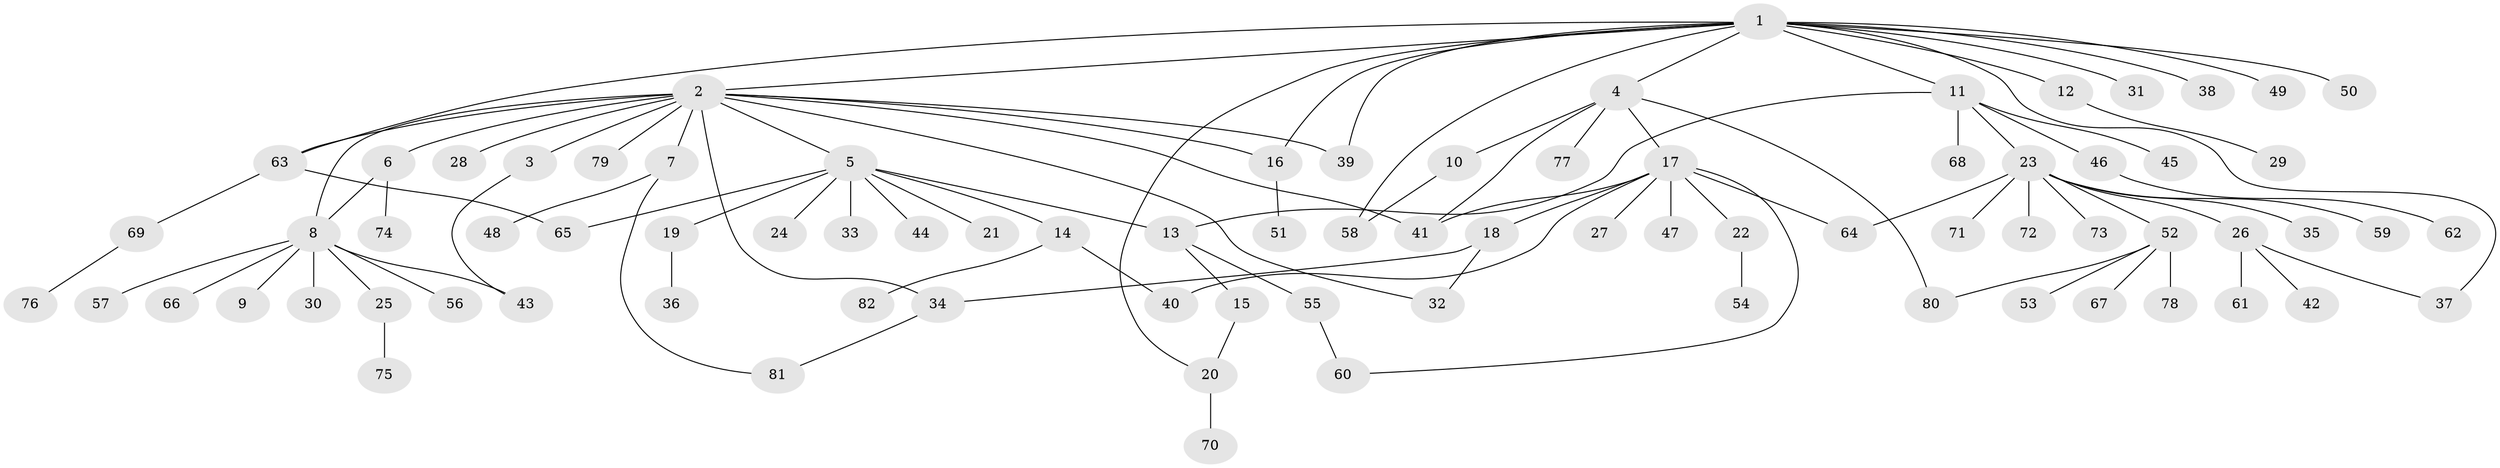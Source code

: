 // coarse degree distribution, {13: 0.03333333333333333, 2: 0.2, 6: 0.016666666666666666, 8: 0.03333333333333333, 7: 0.016666666666666666, 1: 0.5333333333333333, 5: 0.016666666666666666, 4: 0.05, 3: 0.08333333333333333, 9: 0.016666666666666666}
// Generated by graph-tools (version 1.1) at 2025/41/03/06/25 10:41:49]
// undirected, 82 vertices, 100 edges
graph export_dot {
graph [start="1"]
  node [color=gray90,style=filled];
  1;
  2;
  3;
  4;
  5;
  6;
  7;
  8;
  9;
  10;
  11;
  12;
  13;
  14;
  15;
  16;
  17;
  18;
  19;
  20;
  21;
  22;
  23;
  24;
  25;
  26;
  27;
  28;
  29;
  30;
  31;
  32;
  33;
  34;
  35;
  36;
  37;
  38;
  39;
  40;
  41;
  42;
  43;
  44;
  45;
  46;
  47;
  48;
  49;
  50;
  51;
  52;
  53;
  54;
  55;
  56;
  57;
  58;
  59;
  60;
  61;
  62;
  63;
  64;
  65;
  66;
  67;
  68;
  69;
  70;
  71;
  72;
  73;
  74;
  75;
  76;
  77;
  78;
  79;
  80;
  81;
  82;
  1 -- 2;
  1 -- 4;
  1 -- 11;
  1 -- 12;
  1 -- 16;
  1 -- 20;
  1 -- 31;
  1 -- 37;
  1 -- 38;
  1 -- 39;
  1 -- 49;
  1 -- 50;
  1 -- 58;
  1 -- 63;
  2 -- 3;
  2 -- 5;
  2 -- 6;
  2 -- 7;
  2 -- 8;
  2 -- 16;
  2 -- 28;
  2 -- 32;
  2 -- 34;
  2 -- 39;
  2 -- 41;
  2 -- 63;
  2 -- 79;
  3 -- 43;
  4 -- 10;
  4 -- 17;
  4 -- 41;
  4 -- 77;
  4 -- 80;
  5 -- 13;
  5 -- 14;
  5 -- 19;
  5 -- 21;
  5 -- 24;
  5 -- 33;
  5 -- 44;
  5 -- 65;
  6 -- 8;
  6 -- 74;
  7 -- 48;
  7 -- 81;
  8 -- 9;
  8 -- 25;
  8 -- 30;
  8 -- 43;
  8 -- 56;
  8 -- 57;
  8 -- 66;
  10 -- 58;
  11 -- 13;
  11 -- 23;
  11 -- 45;
  11 -- 46;
  11 -- 68;
  12 -- 29;
  13 -- 15;
  13 -- 55;
  14 -- 40;
  14 -- 82;
  15 -- 20;
  16 -- 51;
  17 -- 18;
  17 -- 22;
  17 -- 27;
  17 -- 40;
  17 -- 41;
  17 -- 47;
  17 -- 60;
  17 -- 64;
  18 -- 32;
  18 -- 34;
  19 -- 36;
  20 -- 70;
  22 -- 54;
  23 -- 26;
  23 -- 35;
  23 -- 52;
  23 -- 59;
  23 -- 64;
  23 -- 71;
  23 -- 72;
  23 -- 73;
  25 -- 75;
  26 -- 37;
  26 -- 42;
  26 -- 61;
  34 -- 81;
  46 -- 62;
  52 -- 53;
  52 -- 67;
  52 -- 78;
  52 -- 80;
  55 -- 60;
  63 -- 65;
  63 -- 69;
  69 -- 76;
}
